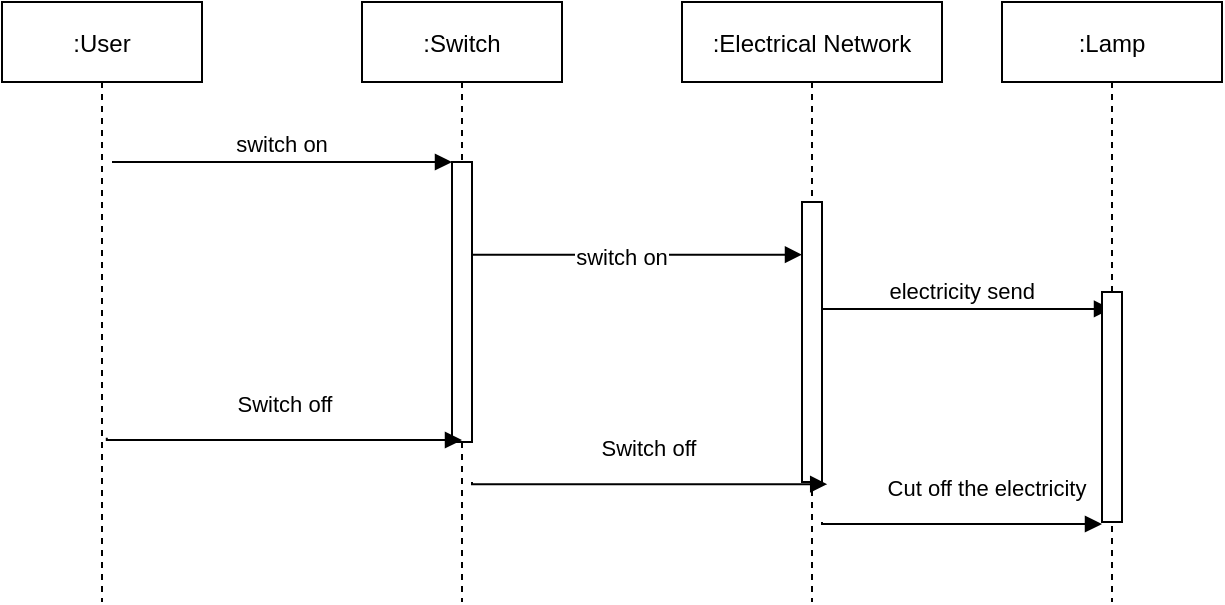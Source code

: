 <mxfile version="20.6.0" type="github">
  <diagram id="kgpKYQtTHZ0yAKxKKP6v" name="Page-1">
    <mxGraphModel dx="1038" dy="521" grid="1" gridSize="10" guides="1" tooltips="1" connect="1" arrows="1" fold="1" page="1" pageScale="1" pageWidth="850" pageHeight="1100" math="0" shadow="0">
      <root>
        <mxCell id="0" />
        <mxCell id="1" parent="0" />
        <mxCell id="3nuBFxr9cyL0pnOWT2aG-1" value=":User" style="shape=umlLifeline;perimeter=lifelinePerimeter;container=1;collapsible=0;recursiveResize=0;rounded=0;shadow=0;strokeWidth=1;" parent="1" vertex="1">
          <mxGeometry x="120" y="80" width="100" height="300" as="geometry" />
        </mxCell>
        <mxCell id="3nuBFxr9cyL0pnOWT2aG-5" value=":Switch" style="shape=umlLifeline;perimeter=lifelinePerimeter;container=1;collapsible=0;recursiveResize=0;rounded=0;shadow=0;strokeWidth=1;" parent="1" vertex="1">
          <mxGeometry x="300" y="80" width="100" height="300" as="geometry" />
        </mxCell>
        <mxCell id="3nuBFxr9cyL0pnOWT2aG-6" value="" style="points=[];perimeter=orthogonalPerimeter;rounded=0;shadow=0;strokeWidth=1;" parent="3nuBFxr9cyL0pnOWT2aG-5" vertex="1">
          <mxGeometry x="45" y="80" width="10" height="140" as="geometry" />
        </mxCell>
        <mxCell id="3nuBFxr9cyL0pnOWT2aG-8" value="switch on" style="verticalAlign=bottom;endArrow=block;entryX=0;entryY=0;shadow=0;strokeWidth=1;" parent="1" target="3nuBFxr9cyL0pnOWT2aG-6" edge="1">
          <mxGeometry relative="1" as="geometry">
            <mxPoint x="175" y="160.0" as="sourcePoint" />
          </mxGeometry>
        </mxCell>
        <mxCell id="3nuBFxr9cyL0pnOWT2aG-9" value="switch on" style="verticalAlign=bottom;endArrow=block;entryX=0;entryY=0.188;shadow=0;strokeWidth=1;entryDx=0;entryDy=0;entryPerimeter=0;" parent="1" source="3nuBFxr9cyL0pnOWT2aG-6" target="xN_I3Ma-3kkclcObPk1T-2" edge="1">
          <mxGeometry x="-0.091" y="-10" relative="1" as="geometry">
            <mxPoint x="240" y="200" as="sourcePoint" />
            <mxPoint as="offset" />
          </mxGeometry>
        </mxCell>
        <mxCell id="3nuBFxr9cyL0pnOWT2aG-10" value="electricity send" style="verticalAlign=bottom;endArrow=block;exitX=0.56;exitY=0.382;shadow=0;strokeWidth=1;exitDx=0;exitDy=0;exitPerimeter=0;endFill=1;" parent="1" source="xN_I3Ma-3kkclcObPk1T-2" target="xN_I3Ma-3kkclcObPk1T-3" edge="1">
          <mxGeometry relative="1" as="geometry">
            <mxPoint x="240" y="257" as="targetPoint" />
          </mxGeometry>
        </mxCell>
        <mxCell id="xN_I3Ma-3kkclcObPk1T-5" value="" style="edgeStyle=orthogonalEdgeStyle;rounded=0;orthogonalLoop=1;jettySize=auto;html=1;endArrow=block;endFill=1;exitX=0.524;exitY=0.723;exitDx=0;exitDy=0;exitPerimeter=0;" edge="1" parent="1">
          <mxGeometry relative="1" as="geometry">
            <mxPoint x="172.4" y="297.9" as="sourcePoint" />
            <mxPoint x="350" y="299" as="targetPoint" />
            <Array as="points">
              <mxPoint x="172" y="299" />
            </Array>
          </mxGeometry>
        </mxCell>
        <mxCell id="xN_I3Ma-3kkclcObPk1T-6" value="Switch off" style="edgeLabel;html=1;align=center;verticalAlign=middle;resizable=0;points=[];" vertex="1" connectable="0" parent="xN_I3Ma-3kkclcObPk1T-5">
          <mxGeometry x="-0.652" y="6" relative="1" as="geometry">
            <mxPoint x="58" y="-12" as="offset" />
          </mxGeometry>
        </mxCell>
        <mxCell id="xN_I3Ma-3kkclcObPk1T-1" value=":Electrical Network" style="shape=umlLifeline;perimeter=lifelinePerimeter;container=1;collapsible=0;recursiveResize=0;rounded=0;shadow=0;strokeWidth=1;" vertex="1" parent="1">
          <mxGeometry x="460" y="80" width="130" height="300" as="geometry" />
        </mxCell>
        <mxCell id="xN_I3Ma-3kkclcObPk1T-2" value="" style="points=[];perimeter=orthogonalPerimeter;rounded=0;shadow=0;strokeWidth=1;" vertex="1" parent="xN_I3Ma-3kkclcObPk1T-1">
          <mxGeometry x="60" y="100" width="10" height="140" as="geometry" />
        </mxCell>
        <mxCell id="xN_I3Ma-3kkclcObPk1T-7" value="" style="edgeStyle=orthogonalEdgeStyle;rounded=0;orthogonalLoop=1;jettySize=auto;html=1;endArrow=block;endFill=1;exitX=0.524;exitY=0.723;exitDx=0;exitDy=0;exitPerimeter=0;" edge="1" parent="xN_I3Ma-3kkclcObPk1T-1">
          <mxGeometry relative="1" as="geometry">
            <mxPoint x="-105.0" y="240" as="sourcePoint" />
            <mxPoint x="72.6" y="241.1" as="targetPoint" />
            <Array as="points">
              <mxPoint x="-105.4" y="241.1" />
            </Array>
          </mxGeometry>
        </mxCell>
        <mxCell id="xN_I3Ma-3kkclcObPk1T-8" value="Switch off" style="edgeLabel;html=1;align=center;verticalAlign=middle;resizable=0;points=[];" vertex="1" connectable="0" parent="xN_I3Ma-3kkclcObPk1T-7">
          <mxGeometry x="-0.652" y="6" relative="1" as="geometry">
            <mxPoint x="58" y="-12" as="offset" />
          </mxGeometry>
        </mxCell>
        <mxCell id="xN_I3Ma-3kkclcObPk1T-3" value=":Lamp" style="shape=umlLifeline;perimeter=lifelinePerimeter;container=1;collapsible=0;recursiveResize=0;rounded=0;shadow=0;strokeWidth=1;" vertex="1" parent="1">
          <mxGeometry x="620" y="80" width="110" height="300" as="geometry" />
        </mxCell>
        <mxCell id="xN_I3Ma-3kkclcObPk1T-4" value="" style="points=[];perimeter=orthogonalPerimeter;rounded=0;shadow=0;strokeWidth=1;" vertex="1" parent="xN_I3Ma-3kkclcObPk1T-3">
          <mxGeometry x="50" y="145" width="10" height="115" as="geometry" />
        </mxCell>
        <mxCell id="xN_I3Ma-3kkclcObPk1T-9" value="" style="edgeStyle=orthogonalEdgeStyle;rounded=0;orthogonalLoop=1;jettySize=auto;html=1;endArrow=block;endFill=1;exitX=0.524;exitY=0.723;exitDx=0;exitDy=0;exitPerimeter=0;" edge="1" parent="xN_I3Ma-3kkclcObPk1T-3">
          <mxGeometry relative="1" as="geometry">
            <mxPoint x="-90" y="260" as="sourcePoint" />
            <mxPoint x="50" y="261" as="targetPoint" />
            <Array as="points">
              <mxPoint x="-90.4" y="261.1" />
            </Array>
          </mxGeometry>
        </mxCell>
        <mxCell id="xN_I3Ma-3kkclcObPk1T-10" value="Cut off the electricity" style="edgeLabel;html=1;align=center;verticalAlign=middle;resizable=0;points=[];" vertex="1" connectable="0" parent="xN_I3Ma-3kkclcObPk1T-9">
          <mxGeometry x="-0.652" y="6" relative="1" as="geometry">
            <mxPoint x="58" y="-12" as="offset" />
          </mxGeometry>
        </mxCell>
      </root>
    </mxGraphModel>
  </diagram>
</mxfile>
